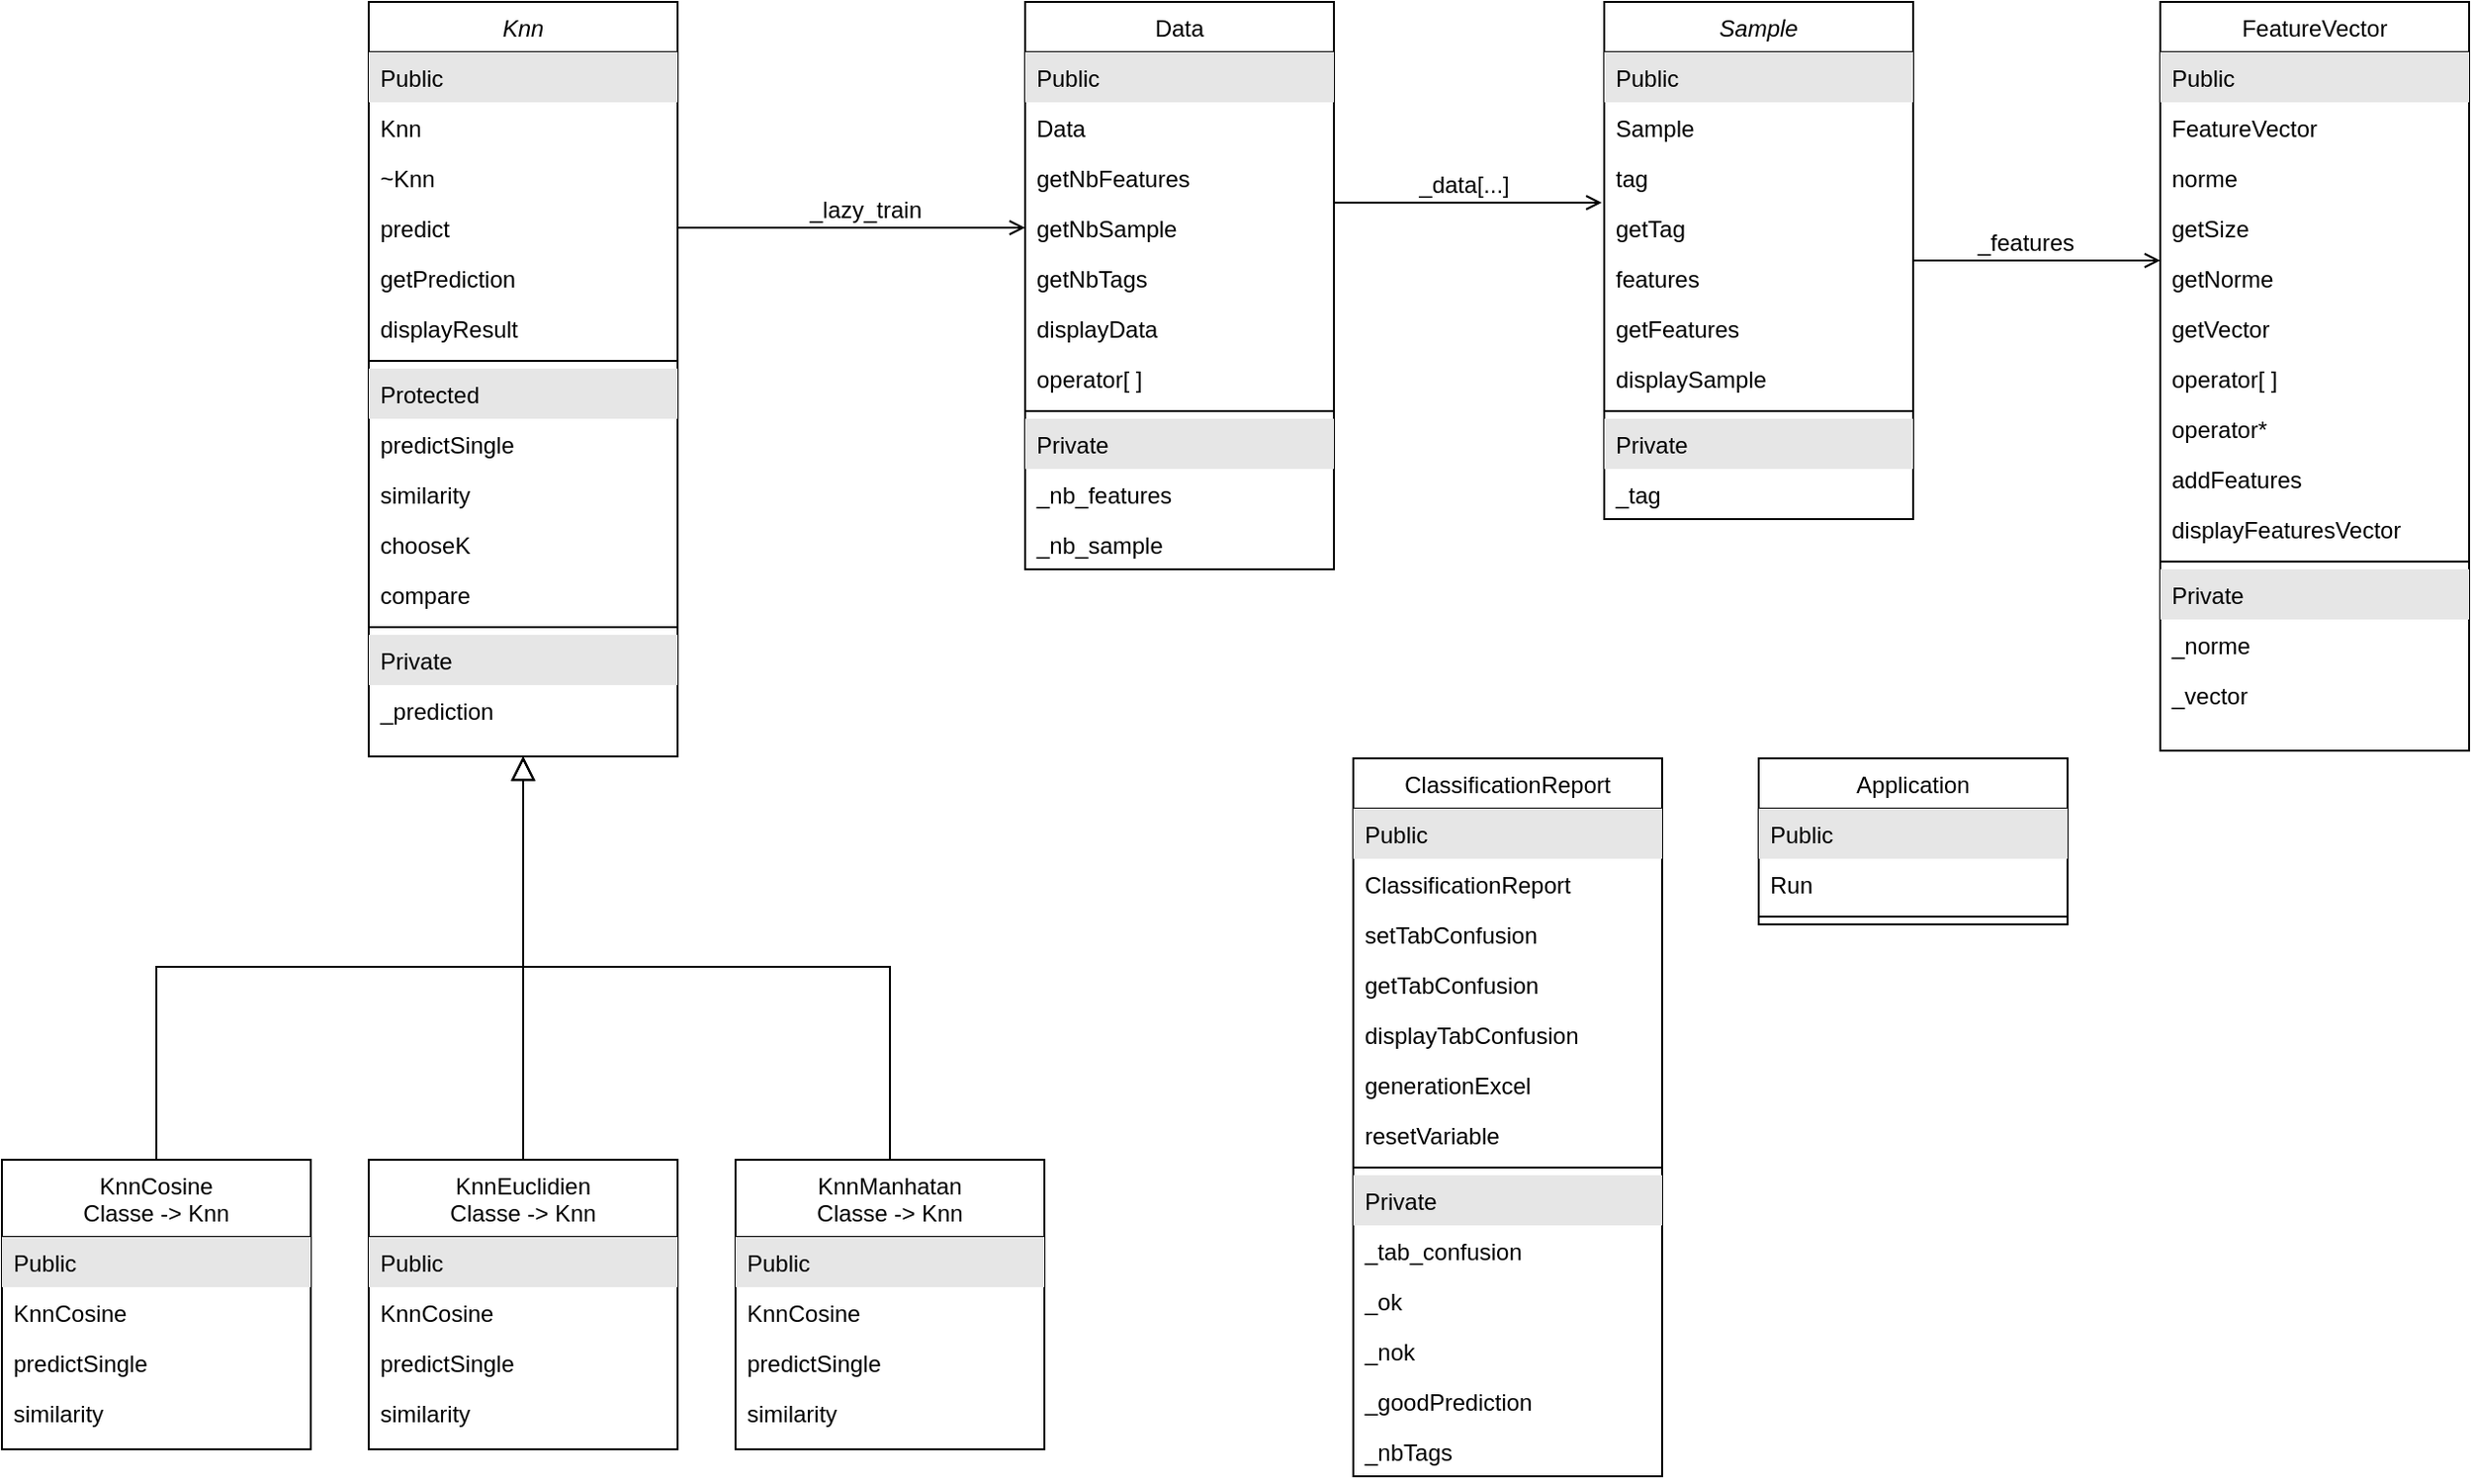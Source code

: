 <mxfile version="23.0.2" type="device">
  <diagram id="C5RBs43oDa-KdzZeNtuy" name="Page-1">
    <mxGraphModel dx="2562" dy="813" grid="0" gridSize="10" guides="1" tooltips="1" connect="1" arrows="1" fold="1" page="0" pageScale="1" pageWidth="827" pageHeight="1169" math="0" shadow="0">
      <root>
        <mxCell id="WIyWlLk6GJQsqaUBKTNV-0" />
        <mxCell id="WIyWlLk6GJQsqaUBKTNV-1" parent="WIyWlLk6GJQsqaUBKTNV-0" />
        <mxCell id="zkfFHV4jXpPFQw0GAbJ--0" value="Sample" style="swimlane;fontStyle=2;align=center;verticalAlign=top;childLayout=stackLayout;horizontal=1;startSize=26;horizontalStack=0;resizeParent=1;resizeLast=0;collapsible=1;marginBottom=0;rounded=0;shadow=0;strokeWidth=1;" parent="WIyWlLk6GJQsqaUBKTNV-1" vertex="1">
          <mxGeometry x="220" y="120" width="160" height="268" as="geometry">
            <mxRectangle x="220" y="120" width="160" height="26" as="alternateBounds" />
          </mxGeometry>
        </mxCell>
        <mxCell id="HEh5uCjqlM5CxO42WRTw-84" value="Public" style="text;align=left;verticalAlign=top;spacingLeft=4;spacingRight=4;overflow=hidden;rotatable=0;points=[[0,0.5],[1,0.5]];portConstraint=eastwest;fillColor=#E6E6E6;" parent="zkfFHV4jXpPFQw0GAbJ--0" vertex="1">
          <mxGeometry y="26" width="160" height="26" as="geometry" />
        </mxCell>
        <mxCell id="zkfFHV4jXpPFQw0GAbJ--1" value="Sample" style="text;align=left;verticalAlign=top;spacingLeft=4;spacingRight=4;overflow=hidden;rotatable=0;points=[[0,0.5],[1,0.5]];portConstraint=eastwest;" parent="zkfFHV4jXpPFQw0GAbJ--0" vertex="1">
          <mxGeometry y="52" width="160" height="26" as="geometry" />
        </mxCell>
        <mxCell id="zkfFHV4jXpPFQw0GAbJ--2" value="tag" style="text;align=left;verticalAlign=top;spacingLeft=4;spacingRight=4;overflow=hidden;rotatable=0;points=[[0,0.5],[1,0.5]];portConstraint=eastwest;rounded=0;shadow=0;html=0;" parent="zkfFHV4jXpPFQw0GAbJ--0" vertex="1">
          <mxGeometry y="78" width="160" height="26" as="geometry" />
        </mxCell>
        <mxCell id="HEh5uCjqlM5CxO42WRTw-120" value="" style="endArrow=open;shadow=0;strokeWidth=1;rounded=0;endFill=1;edgeStyle=elbowEdgeStyle;elbow=vertical;entryX=-0.008;entryY=0.013;entryDx=0;entryDy=0;entryPerimeter=0;" parent="zkfFHV4jXpPFQw0GAbJ--0" target="zkfFHV4jXpPFQw0GAbJ--3" edge="1">
          <mxGeometry x="0.5" y="41" relative="1" as="geometry">
            <mxPoint x="-140" y="104.04" as="sourcePoint" />
            <mxPoint x="40" y="104.04" as="targetPoint" />
            <mxPoint x="-40" y="32" as="offset" />
          </mxGeometry>
        </mxCell>
        <mxCell id="HEh5uCjqlM5CxO42WRTw-121" value="_data[...]" style="text;html=1;resizable=0;points=[];;align=center;verticalAlign=middle;labelBackgroundColor=none;rounded=0;shadow=0;strokeWidth=1;fontSize=12;" parent="HEh5uCjqlM5CxO42WRTw-120" vertex="1" connectable="0">
          <mxGeometry x="0.5" y="49" relative="1" as="geometry">
            <mxPoint x="-38" y="40" as="offset" />
          </mxGeometry>
        </mxCell>
        <mxCell id="zkfFHV4jXpPFQw0GAbJ--3" value="getTag" style="text;align=left;verticalAlign=top;spacingLeft=4;spacingRight=4;overflow=hidden;rotatable=0;points=[[0,0.5],[1,0.5]];portConstraint=eastwest;rounded=0;shadow=0;html=0;" parent="zkfFHV4jXpPFQw0GAbJ--0" vertex="1">
          <mxGeometry y="104" width="160" height="26" as="geometry" />
        </mxCell>
        <mxCell id="zkfFHV4jXpPFQw0GAbJ--5" value="features" style="text;align=left;verticalAlign=top;spacingLeft=4;spacingRight=4;overflow=hidden;rotatable=0;points=[[0,0.5],[1,0.5]];portConstraint=eastwest;" parent="zkfFHV4jXpPFQw0GAbJ--0" vertex="1">
          <mxGeometry y="130" width="160" height="26" as="geometry" />
        </mxCell>
        <mxCell id="HEh5uCjqlM5CxO42WRTw-69" value="getFeatures" style="text;align=left;verticalAlign=top;spacingLeft=4;spacingRight=4;overflow=hidden;rotatable=0;points=[[0,0.5],[1,0.5]];portConstraint=eastwest;" parent="zkfFHV4jXpPFQw0GAbJ--0" vertex="1">
          <mxGeometry y="156" width="160" height="26" as="geometry" />
        </mxCell>
        <mxCell id="HEh5uCjqlM5CxO42WRTw-70" value="displaySample" style="text;align=left;verticalAlign=top;spacingLeft=4;spacingRight=4;overflow=hidden;rotatable=0;points=[[0,0.5],[1,0.5]];portConstraint=eastwest;" parent="zkfFHV4jXpPFQw0GAbJ--0" vertex="1">
          <mxGeometry y="182" width="160" height="26" as="geometry" />
        </mxCell>
        <mxCell id="zkfFHV4jXpPFQw0GAbJ--4" value="" style="line;html=1;strokeWidth=1;align=left;verticalAlign=middle;spacingTop=-1;spacingLeft=3;spacingRight=3;rotatable=0;labelPosition=right;points=[];portConstraint=eastwest;" parent="zkfFHV4jXpPFQw0GAbJ--0" vertex="1">
          <mxGeometry y="208" width="160" height="8" as="geometry" />
        </mxCell>
        <mxCell id="HEh5uCjqlM5CxO42WRTw-85" value="Private" style="text;align=left;verticalAlign=top;spacingLeft=4;spacingRight=4;overflow=hidden;rotatable=0;points=[[0,0.5],[1,0.5]];portConstraint=eastwest;fillColor=#E6E6E6;" parent="zkfFHV4jXpPFQw0GAbJ--0" vertex="1">
          <mxGeometry y="216" width="160" height="26" as="geometry" />
        </mxCell>
        <mxCell id="HEh5uCjqlM5CxO42WRTw-71" value="_tag" style="text;align=left;verticalAlign=top;spacingLeft=4;spacingRight=4;overflow=hidden;rotatable=0;points=[[0,0.5],[1,0.5]];portConstraint=eastwest;" parent="zkfFHV4jXpPFQw0GAbJ--0" vertex="1">
          <mxGeometry y="242" width="160" height="26" as="geometry" />
        </mxCell>
        <mxCell id="zkfFHV4jXpPFQw0GAbJ--17" value="FeatureVector" style="swimlane;fontStyle=0;align=center;verticalAlign=top;childLayout=stackLayout;horizontal=1;startSize=26;horizontalStack=0;resizeParent=1;resizeLast=0;collapsible=1;marginBottom=0;rounded=0;shadow=0;strokeWidth=1;" parent="WIyWlLk6GJQsqaUBKTNV-1" vertex="1">
          <mxGeometry x="508" y="120" width="160" height="388" as="geometry">
            <mxRectangle x="508" y="120" width="160" height="26" as="alternateBounds" />
          </mxGeometry>
        </mxCell>
        <mxCell id="HEh5uCjqlM5CxO42WRTw-82" value="Public" style="text;align=left;verticalAlign=top;spacingLeft=4;spacingRight=4;overflow=hidden;rotatable=0;points=[[0,0.5],[1,0.5]];portConstraint=eastwest;fillColor=#E6E6E6;" parent="zkfFHV4jXpPFQw0GAbJ--17" vertex="1">
          <mxGeometry y="26" width="160" height="26" as="geometry" />
        </mxCell>
        <mxCell id="zkfFHV4jXpPFQw0GAbJ--18" value="FeatureVector" style="text;align=left;verticalAlign=top;spacingLeft=4;spacingRight=4;overflow=hidden;rotatable=0;points=[[0,0.5],[1,0.5]];portConstraint=eastwest;" parent="zkfFHV4jXpPFQw0GAbJ--17" vertex="1">
          <mxGeometry y="52" width="160" height="26" as="geometry" />
        </mxCell>
        <mxCell id="zkfFHV4jXpPFQw0GAbJ--19" value="norme" style="text;align=left;verticalAlign=top;spacingLeft=4;spacingRight=4;overflow=hidden;rotatable=0;points=[[0,0.5],[1,0.5]];portConstraint=eastwest;rounded=0;shadow=0;html=0;" parent="zkfFHV4jXpPFQw0GAbJ--17" vertex="1">
          <mxGeometry y="78" width="160" height="26" as="geometry" />
        </mxCell>
        <mxCell id="zkfFHV4jXpPFQw0GAbJ--20" value="getSize" style="text;align=left;verticalAlign=top;spacingLeft=4;spacingRight=4;overflow=hidden;rotatable=0;points=[[0,0.5],[1,0.5]];portConstraint=eastwest;rounded=0;shadow=0;html=0;" parent="zkfFHV4jXpPFQw0GAbJ--17" vertex="1">
          <mxGeometry y="104" width="160" height="26" as="geometry" />
        </mxCell>
        <mxCell id="zkfFHV4jXpPFQw0GAbJ--21" value="getNorme" style="text;align=left;verticalAlign=top;spacingLeft=4;spacingRight=4;overflow=hidden;rotatable=0;points=[[0,0.5],[1,0.5]];portConstraint=eastwest;rounded=0;shadow=0;html=0;" parent="zkfFHV4jXpPFQw0GAbJ--17" vertex="1">
          <mxGeometry y="130" width="160" height="26" as="geometry" />
        </mxCell>
        <mxCell id="zkfFHV4jXpPFQw0GAbJ--22" value="getVector" style="text;align=left;verticalAlign=top;spacingLeft=4;spacingRight=4;overflow=hidden;rotatable=0;points=[[0,0.5],[1,0.5]];portConstraint=eastwest;rounded=0;shadow=0;html=0;" parent="zkfFHV4jXpPFQw0GAbJ--17" vertex="1">
          <mxGeometry y="156" width="160" height="26" as="geometry" />
        </mxCell>
        <mxCell id="zkfFHV4jXpPFQw0GAbJ--24" value="operator[ ]" style="text;align=left;verticalAlign=top;spacingLeft=4;spacingRight=4;overflow=hidden;rotatable=0;points=[[0,0.5],[1,0.5]];portConstraint=eastwest;" parent="zkfFHV4jXpPFQw0GAbJ--17" vertex="1">
          <mxGeometry y="182" width="160" height="26" as="geometry" />
        </mxCell>
        <mxCell id="zkfFHV4jXpPFQw0GAbJ--25" value="operator*" style="text;align=left;verticalAlign=top;spacingLeft=4;spacingRight=4;overflow=hidden;rotatable=0;points=[[0,0.5],[1,0.5]];portConstraint=eastwest;" parent="zkfFHV4jXpPFQw0GAbJ--17" vertex="1">
          <mxGeometry y="208" width="160" height="26" as="geometry" />
        </mxCell>
        <mxCell id="HEh5uCjqlM5CxO42WRTw-65" value="addFeatures" style="text;align=left;verticalAlign=top;spacingLeft=4;spacingRight=4;overflow=hidden;rotatable=0;points=[[0,0.5],[1,0.5]];portConstraint=eastwest;" parent="zkfFHV4jXpPFQw0GAbJ--17" vertex="1">
          <mxGeometry y="234" width="160" height="26" as="geometry" />
        </mxCell>
        <mxCell id="HEh5uCjqlM5CxO42WRTw-66" value="displayFeaturesVector" style="text;align=left;verticalAlign=top;spacingLeft=4;spacingRight=4;overflow=hidden;rotatable=0;points=[[0,0.5],[1,0.5]];portConstraint=eastwest;" parent="zkfFHV4jXpPFQw0GAbJ--17" vertex="1">
          <mxGeometry y="260" width="160" height="26" as="geometry" />
        </mxCell>
        <mxCell id="zkfFHV4jXpPFQw0GAbJ--23" value="" style="line;html=1;strokeWidth=1;align=left;verticalAlign=middle;spacingTop=-1;spacingLeft=3;spacingRight=3;rotatable=0;labelPosition=right;points=[];portConstraint=eastwest;" parent="zkfFHV4jXpPFQw0GAbJ--17" vertex="1">
          <mxGeometry y="286" width="160" height="8" as="geometry" />
        </mxCell>
        <mxCell id="HEh5uCjqlM5CxO42WRTw-81" value="Private" style="text;align=left;verticalAlign=top;spacingLeft=4;spacingRight=4;overflow=hidden;rotatable=0;points=[[0,0.5],[1,0.5]];portConstraint=eastwest;fillColor=#E6E6E6;" parent="zkfFHV4jXpPFQw0GAbJ--17" vertex="1">
          <mxGeometry y="294" width="160" height="26" as="geometry" />
        </mxCell>
        <mxCell id="HEh5uCjqlM5CxO42WRTw-67" value="_norme" style="text;align=left;verticalAlign=top;spacingLeft=4;spacingRight=4;overflow=hidden;rotatable=0;points=[[0,0.5],[1,0.5]];portConstraint=eastwest;" parent="zkfFHV4jXpPFQw0GAbJ--17" vertex="1">
          <mxGeometry y="320" width="160" height="26" as="geometry" />
        </mxCell>
        <mxCell id="HEh5uCjqlM5CxO42WRTw-68" value="_vector" style="text;align=left;verticalAlign=top;spacingLeft=4;spacingRight=4;overflow=hidden;rotatable=0;points=[[0,0.5],[1,0.5]];portConstraint=eastwest;" parent="zkfFHV4jXpPFQw0GAbJ--17" vertex="1">
          <mxGeometry y="346" width="160" height="26" as="geometry" />
        </mxCell>
        <mxCell id="zkfFHV4jXpPFQw0GAbJ--26" value="" style="endArrow=open;shadow=0;strokeWidth=1;rounded=0;endFill=1;edgeStyle=elbowEdgeStyle;elbow=vertical;" parent="WIyWlLk6GJQsqaUBKTNV-1" source="zkfFHV4jXpPFQw0GAbJ--0" target="zkfFHV4jXpPFQw0GAbJ--17" edge="1">
          <mxGeometry x="0.5" y="41" relative="1" as="geometry">
            <mxPoint x="380" y="192" as="sourcePoint" />
            <mxPoint x="540" y="192" as="targetPoint" />
            <mxPoint x="-40" y="32" as="offset" />
          </mxGeometry>
        </mxCell>
        <mxCell id="zkfFHV4jXpPFQw0GAbJ--29" value="_features" style="text;html=1;resizable=0;points=[];;align=center;verticalAlign=middle;labelBackgroundColor=none;rounded=0;shadow=0;strokeWidth=1;fontSize=12;" parent="zkfFHV4jXpPFQw0GAbJ--26" vertex="1" connectable="0">
          <mxGeometry x="0.5" y="49" relative="1" as="geometry">
            <mxPoint x="-38" y="40" as="offset" />
          </mxGeometry>
        </mxCell>
        <mxCell id="HEh5uCjqlM5CxO42WRTw-0" value="Knn" style="swimlane;fontStyle=2;align=center;verticalAlign=top;childLayout=stackLayout;horizontal=1;startSize=26;horizontalStack=0;resizeParent=1;resizeLast=0;collapsible=1;marginBottom=0;rounded=0;shadow=0;strokeWidth=1;" parent="WIyWlLk6GJQsqaUBKTNV-1" vertex="1">
          <mxGeometry x="-420" y="120" width="160" height="391" as="geometry">
            <mxRectangle x="230" y="140" width="160" height="26" as="alternateBounds" />
          </mxGeometry>
        </mxCell>
        <mxCell id="HEh5uCjqlM5CxO42WRTw-91" value="Public" style="text;align=left;verticalAlign=top;spacingLeft=4;spacingRight=4;overflow=hidden;rotatable=0;points=[[0,0.5],[1,0.5]];portConstraint=eastwest;fillColor=#E6E6E6;" parent="HEh5uCjqlM5CxO42WRTw-0" vertex="1">
          <mxGeometry y="26" width="160" height="26" as="geometry" />
        </mxCell>
        <mxCell id="HEh5uCjqlM5CxO42WRTw-1" value="Knn" style="text;align=left;verticalAlign=top;spacingLeft=4;spacingRight=4;overflow=hidden;rotatable=0;points=[[0,0.5],[1,0.5]];portConstraint=eastwest;" parent="HEh5uCjqlM5CxO42WRTw-0" vertex="1">
          <mxGeometry y="52" width="160" height="26" as="geometry" />
        </mxCell>
        <mxCell id="HEh5uCjqlM5CxO42WRTw-2" value="~Knn" style="text;align=left;verticalAlign=top;spacingLeft=4;spacingRight=4;overflow=hidden;rotatable=0;points=[[0,0.5],[1,0.5]];portConstraint=eastwest;rounded=0;shadow=0;html=0;" parent="HEh5uCjqlM5CxO42WRTw-0" vertex="1">
          <mxGeometry y="78" width="160" height="26" as="geometry" />
        </mxCell>
        <mxCell id="HEh5uCjqlM5CxO42WRTw-3" value="predict" style="text;align=left;verticalAlign=top;spacingLeft=4;spacingRight=4;overflow=hidden;rotatable=0;points=[[0,0.5],[1,0.5]];portConstraint=eastwest;rounded=0;shadow=0;html=0;" parent="HEh5uCjqlM5CxO42WRTw-0" vertex="1">
          <mxGeometry y="104" width="160" height="26" as="geometry" />
        </mxCell>
        <mxCell id="HEh5uCjqlM5CxO42WRTw-96" value="getPrediction" style="text;align=left;verticalAlign=top;spacingLeft=4;spacingRight=4;overflow=hidden;rotatable=0;points=[[0,0.5],[1,0.5]];portConstraint=eastwest;rounded=0;shadow=0;html=0;" parent="HEh5uCjqlM5CxO42WRTw-0" vertex="1">
          <mxGeometry y="130" width="160" height="26" as="geometry" />
        </mxCell>
        <mxCell id="HEh5uCjqlM5CxO42WRTw-97" value="displayResult" style="text;align=left;verticalAlign=top;spacingLeft=4;spacingRight=4;overflow=hidden;rotatable=0;points=[[0,0.5],[1,0.5]];portConstraint=eastwest;rounded=0;shadow=0;html=0;" parent="HEh5uCjqlM5CxO42WRTw-0" vertex="1">
          <mxGeometry y="156" width="160" height="26" as="geometry" />
        </mxCell>
        <mxCell id="HEh5uCjqlM5CxO42WRTw-4" value="" style="line;html=1;strokeWidth=1;align=left;verticalAlign=middle;spacingTop=-1;spacingLeft=3;spacingRight=3;rotatable=0;labelPosition=right;points=[];portConstraint=eastwest;" parent="HEh5uCjqlM5CxO42WRTw-0" vertex="1">
          <mxGeometry y="182" width="160" height="8" as="geometry" />
        </mxCell>
        <mxCell id="HEh5uCjqlM5CxO42WRTw-92" value="Protected" style="text;align=left;verticalAlign=top;spacingLeft=4;spacingRight=4;overflow=hidden;rotatable=0;points=[[0,0.5],[1,0.5]];portConstraint=eastwest;fillColor=#E6E6E6;" parent="HEh5uCjqlM5CxO42WRTw-0" vertex="1">
          <mxGeometry y="190" width="160" height="26" as="geometry" />
        </mxCell>
        <mxCell id="HEh5uCjqlM5CxO42WRTw-102" value="predictSingle" style="text;align=left;verticalAlign=top;spacingLeft=4;spacingRight=4;overflow=hidden;rotatable=0;points=[[0,0.5],[1,0.5]];portConstraint=eastwest;rounded=0;shadow=0;html=0;" parent="HEh5uCjqlM5CxO42WRTw-0" vertex="1">
          <mxGeometry y="216" width="160" height="26" as="geometry" />
        </mxCell>
        <mxCell id="HEh5uCjqlM5CxO42WRTw-5" value="similarity" style="text;align=left;verticalAlign=top;spacingLeft=4;spacingRight=4;overflow=hidden;rotatable=0;points=[[0,0.5],[1,0.5]];portConstraint=eastwest;" parent="HEh5uCjqlM5CxO42WRTw-0" vertex="1">
          <mxGeometry y="242" width="160" height="26" as="geometry" />
        </mxCell>
        <mxCell id="HEh5uCjqlM5CxO42WRTw-103" value="chooseK" style="text;align=left;verticalAlign=top;spacingLeft=4;spacingRight=4;overflow=hidden;rotatable=0;points=[[0,0.5],[1,0.5]];portConstraint=eastwest;" parent="HEh5uCjqlM5CxO42WRTw-0" vertex="1">
          <mxGeometry y="268" width="160" height="26" as="geometry" />
        </mxCell>
        <mxCell id="HEh5uCjqlM5CxO42WRTw-104" value="compare" style="text;align=left;verticalAlign=top;spacingLeft=4;spacingRight=4;overflow=hidden;rotatable=0;points=[[0,0.5],[1,0.5]];portConstraint=eastwest;" parent="HEh5uCjqlM5CxO42WRTw-0" vertex="1">
          <mxGeometry y="294" width="160" height="26" as="geometry" />
        </mxCell>
        <mxCell id="HEh5uCjqlM5CxO42WRTw-99" value="" style="line;html=1;strokeWidth=1;align=left;verticalAlign=middle;spacingTop=-1;spacingLeft=3;spacingRight=3;rotatable=0;labelPosition=right;points=[];portConstraint=eastwest;" parent="HEh5uCjqlM5CxO42WRTw-0" vertex="1">
          <mxGeometry y="320" width="160" height="8" as="geometry" />
        </mxCell>
        <mxCell id="HEh5uCjqlM5CxO42WRTw-98" value="Private" style="text;align=left;verticalAlign=top;spacingLeft=4;spacingRight=4;overflow=hidden;rotatable=0;points=[[0,0.5],[1,0.5]];portConstraint=eastwest;fillColor=#E6E6E6;" parent="HEh5uCjqlM5CxO42WRTw-0" vertex="1">
          <mxGeometry y="328" width="160" height="26" as="geometry" />
        </mxCell>
        <mxCell id="HEh5uCjqlM5CxO42WRTw-100" value="_prediction" style="text;align=left;verticalAlign=top;spacingLeft=4;spacingRight=4;overflow=hidden;rotatable=0;points=[[0,0.5],[1,0.5]];portConstraint=eastwest;" parent="HEh5uCjqlM5CxO42WRTw-0" vertex="1">
          <mxGeometry y="354" width="160" height="26" as="geometry" />
        </mxCell>
        <mxCell id="HEh5uCjqlM5CxO42WRTw-6" value="KnnCosine&#xa;Classe -&gt; Knn" style="swimlane;fontStyle=0;align=center;verticalAlign=top;childLayout=stackLayout;horizontal=1;startSize=40;horizontalStack=0;resizeParent=1;resizeLast=0;collapsible=1;marginBottom=0;rounded=0;shadow=0;strokeWidth=1;" parent="WIyWlLk6GJQsqaUBKTNV-1" vertex="1">
          <mxGeometry x="-610" y="720" width="160" height="150" as="geometry">
            <mxRectangle x="130" y="380" width="160" height="26" as="alternateBounds" />
          </mxGeometry>
        </mxCell>
        <mxCell id="HEh5uCjqlM5CxO42WRTw-95" value="Public" style="text;align=left;verticalAlign=top;spacingLeft=4;spacingRight=4;overflow=hidden;rotatable=0;points=[[0,0.5],[1,0.5]];portConstraint=eastwest;fillColor=#E6E6E6;" parent="HEh5uCjqlM5CxO42WRTw-6" vertex="1">
          <mxGeometry y="40" width="160" height="26" as="geometry" />
        </mxCell>
        <mxCell id="HEh5uCjqlM5CxO42WRTw-7" value="KnnCosine" style="text;align=left;verticalAlign=top;spacingLeft=4;spacingRight=4;overflow=hidden;rotatable=0;points=[[0,0.5],[1,0.5]];portConstraint=eastwest;" parent="HEh5uCjqlM5CxO42WRTw-6" vertex="1">
          <mxGeometry y="66" width="160" height="26" as="geometry" />
        </mxCell>
        <mxCell id="HEh5uCjqlM5CxO42WRTw-8" value="predictSingle" style="text;align=left;verticalAlign=top;spacingLeft=4;spacingRight=4;overflow=hidden;rotatable=0;points=[[0,0.5],[1,0.5]];portConstraint=eastwest;rounded=0;shadow=0;html=0;" parent="HEh5uCjqlM5CxO42WRTw-6" vertex="1">
          <mxGeometry y="92" width="160" height="26" as="geometry" />
        </mxCell>
        <mxCell id="HEh5uCjqlM5CxO42WRTw-10" value="similarity" style="text;align=left;verticalAlign=top;spacingLeft=4;spacingRight=4;overflow=hidden;rotatable=0;points=[[0,0.5],[1,0.5]];portConstraint=eastwest;fontStyle=0" parent="HEh5uCjqlM5CxO42WRTw-6" vertex="1">
          <mxGeometry y="118" width="160" height="26" as="geometry" />
        </mxCell>
        <mxCell id="HEh5uCjqlM5CxO42WRTw-16" value="" style="endArrow=block;endSize=10;endFill=0;shadow=0;strokeWidth=1;rounded=0;edgeStyle=elbowEdgeStyle;elbow=vertical;exitX=0.5;exitY=0;exitDx=0;exitDy=0;entryX=0.5;entryY=1;entryDx=0;entryDy=0;" parent="WIyWlLk6GJQsqaUBKTNV-1" source="HEh5uCjqlM5CxO42WRTw-58" target="HEh5uCjqlM5CxO42WRTw-0" edge="1">
          <mxGeometry width="160" relative="1" as="geometry">
            <mxPoint x="-230" y="698" as="sourcePoint" />
            <mxPoint x="-350" y="550" as="targetPoint" />
            <Array as="points">
              <mxPoint x="-240" y="620" />
            </Array>
          </mxGeometry>
        </mxCell>
        <mxCell id="HEh5uCjqlM5CxO42WRTw-17" value="" style="endArrow=open;shadow=0;strokeWidth=1;rounded=0;endFill=1;edgeStyle=elbowEdgeStyle;elbow=vertical;entryX=0;entryY=0.5;entryDx=0;entryDy=0;" parent="WIyWlLk6GJQsqaUBKTNV-1" source="HEh5uCjqlM5CxO42WRTw-0" target="HEh5uCjqlM5CxO42WRTw-24" edge="1">
          <mxGeometry x="0.5" y="41" relative="1" as="geometry">
            <mxPoint x="-230" y="192" as="sourcePoint" />
            <mxPoint x="-102" y="189" as="targetPoint" />
            <mxPoint x="-40" y="32" as="offset" />
          </mxGeometry>
        </mxCell>
        <mxCell id="HEh5uCjqlM5CxO42WRTw-20" value="_lazy_train" style="text;html=1;resizable=0;points=[];;align=center;verticalAlign=middle;labelBackgroundColor=none;rounded=0;shadow=0;strokeWidth=1;fontSize=12;" parent="HEh5uCjqlM5CxO42WRTw-17" vertex="1" connectable="0">
          <mxGeometry x="0.5" y="49" relative="1" as="geometry">
            <mxPoint x="-38" y="40" as="offset" />
          </mxGeometry>
        </mxCell>
        <mxCell id="HEh5uCjqlM5CxO42WRTw-21" value="Data" style="swimlane;fontStyle=0;align=center;verticalAlign=top;childLayout=stackLayout;horizontal=1;startSize=26;horizontalStack=0;resizeParent=1;resizeLast=0;collapsible=1;marginBottom=0;rounded=0;shadow=0;strokeWidth=1;" parent="WIyWlLk6GJQsqaUBKTNV-1" vertex="1">
          <mxGeometry x="-80" y="120" width="160" height="294" as="geometry">
            <mxRectangle x="550" y="140" width="160" height="26" as="alternateBounds" />
          </mxGeometry>
        </mxCell>
        <mxCell id="HEh5uCjqlM5CxO42WRTw-86" value="Public" style="text;align=left;verticalAlign=top;spacingLeft=4;spacingRight=4;overflow=hidden;rotatable=0;points=[[0,0.5],[1,0.5]];portConstraint=eastwest;fillColor=#E6E6E6;" parent="HEh5uCjqlM5CxO42WRTw-21" vertex="1">
          <mxGeometry y="26" width="160" height="26" as="geometry" />
        </mxCell>
        <mxCell id="HEh5uCjqlM5CxO42WRTw-22" value="Data" style="text;align=left;verticalAlign=top;spacingLeft=4;spacingRight=4;overflow=hidden;rotatable=0;points=[[0,0.5],[1,0.5]];portConstraint=eastwest;" parent="HEh5uCjqlM5CxO42WRTw-21" vertex="1">
          <mxGeometry y="52" width="160" height="26" as="geometry" />
        </mxCell>
        <mxCell id="HEh5uCjqlM5CxO42WRTw-23" value="getNbFeatures" style="text;align=left;verticalAlign=top;spacingLeft=4;spacingRight=4;overflow=hidden;rotatable=0;points=[[0,0.5],[1,0.5]];portConstraint=eastwest;rounded=0;shadow=0;html=0;" parent="HEh5uCjqlM5CxO42WRTw-21" vertex="1">
          <mxGeometry y="78" width="160" height="26" as="geometry" />
        </mxCell>
        <mxCell id="HEh5uCjqlM5CxO42WRTw-24" value="getNbSample" style="text;align=left;verticalAlign=top;spacingLeft=4;spacingRight=4;overflow=hidden;rotatable=0;points=[[0,0.5],[1,0.5]];portConstraint=eastwest;rounded=0;shadow=0;html=0;" parent="HEh5uCjqlM5CxO42WRTw-21" vertex="1">
          <mxGeometry y="104" width="160" height="26" as="geometry" />
        </mxCell>
        <mxCell id="HEh5uCjqlM5CxO42WRTw-25" value="getNbTags" style="text;align=left;verticalAlign=top;spacingLeft=4;spacingRight=4;overflow=hidden;rotatable=0;points=[[0,0.5],[1,0.5]];portConstraint=eastwest;rounded=0;shadow=0;html=0;" parent="HEh5uCjqlM5CxO42WRTw-21" vertex="1">
          <mxGeometry y="130" width="160" height="26" as="geometry" />
        </mxCell>
        <mxCell id="HEh5uCjqlM5CxO42WRTw-26" value="displayData" style="text;align=left;verticalAlign=top;spacingLeft=4;spacingRight=4;overflow=hidden;rotatable=0;points=[[0,0.5],[1,0.5]];portConstraint=eastwest;rounded=0;shadow=0;html=0;" parent="HEh5uCjqlM5CxO42WRTw-21" vertex="1">
          <mxGeometry y="156" width="160" height="26" as="geometry" />
        </mxCell>
        <mxCell id="HEh5uCjqlM5CxO42WRTw-73" value="operator[ ]" style="text;align=left;verticalAlign=top;spacingLeft=4;spacingRight=4;overflow=hidden;rotatable=0;points=[[0,0.5],[1,0.5]];portConstraint=eastwest;" parent="HEh5uCjqlM5CxO42WRTw-21" vertex="1">
          <mxGeometry y="182" width="160" height="26" as="geometry" />
        </mxCell>
        <mxCell id="HEh5uCjqlM5CxO42WRTw-27" value="" style="line;html=1;strokeWidth=1;align=left;verticalAlign=middle;spacingTop=-1;spacingLeft=3;spacingRight=3;rotatable=0;labelPosition=right;points=[];portConstraint=eastwest;" parent="HEh5uCjqlM5CxO42WRTw-21" vertex="1">
          <mxGeometry y="208" width="160" height="8" as="geometry" />
        </mxCell>
        <mxCell id="HEh5uCjqlM5CxO42WRTw-87" value="Private" style="text;align=left;verticalAlign=top;spacingLeft=4;spacingRight=4;overflow=hidden;rotatable=0;points=[[0,0.5],[1,0.5]];portConstraint=eastwest;fillColor=#E6E6E6;" parent="HEh5uCjqlM5CxO42WRTw-21" vertex="1">
          <mxGeometry y="216" width="160" height="26" as="geometry" />
        </mxCell>
        <mxCell id="HEh5uCjqlM5CxO42WRTw-29" value="_nb_features" style="text;align=left;verticalAlign=top;spacingLeft=4;spacingRight=4;overflow=hidden;rotatable=0;points=[[0,0.5],[1,0.5]];portConstraint=eastwest;" parent="HEh5uCjqlM5CxO42WRTw-21" vertex="1">
          <mxGeometry y="242" width="160" height="26" as="geometry" />
        </mxCell>
        <mxCell id="HEh5uCjqlM5CxO42WRTw-74" value="_nb_sample" style="text;align=left;verticalAlign=top;spacingLeft=4;spacingRight=4;overflow=hidden;rotatable=0;points=[[0,0.5],[1,0.5]];portConstraint=eastwest;" parent="HEh5uCjqlM5CxO42WRTw-21" vertex="1">
          <mxGeometry y="268" width="160" height="26" as="geometry" />
        </mxCell>
        <mxCell id="HEh5uCjqlM5CxO42WRTw-30" value="KnnEuclidien&#xa;Classe -&gt; Knn" style="swimlane;fontStyle=0;align=center;verticalAlign=top;childLayout=stackLayout;horizontal=1;startSize=40;horizontalStack=0;resizeParent=1;resizeLast=0;collapsible=1;marginBottom=0;rounded=0;shadow=0;strokeWidth=1;" parent="WIyWlLk6GJQsqaUBKTNV-1" vertex="1">
          <mxGeometry x="-420" y="720" width="160" height="150" as="geometry">
            <mxRectangle x="130" y="380" width="160" height="26" as="alternateBounds" />
          </mxGeometry>
        </mxCell>
        <mxCell id="HEh5uCjqlM5CxO42WRTw-94" value="Public" style="text;align=left;verticalAlign=top;spacingLeft=4;spacingRight=4;overflow=hidden;rotatable=0;points=[[0,0.5],[1,0.5]];portConstraint=eastwest;fillColor=#E6E6E6;" parent="HEh5uCjqlM5CxO42WRTw-30" vertex="1">
          <mxGeometry y="40" width="160" height="26" as="geometry" />
        </mxCell>
        <mxCell id="HEh5uCjqlM5CxO42WRTw-113" value="KnnCosine" style="text;align=left;verticalAlign=top;spacingLeft=4;spacingRight=4;overflow=hidden;rotatable=0;points=[[0,0.5],[1,0.5]];portConstraint=eastwest;" parent="HEh5uCjqlM5CxO42WRTw-30" vertex="1">
          <mxGeometry y="66" width="160" height="26" as="geometry" />
        </mxCell>
        <mxCell id="HEh5uCjqlM5CxO42WRTw-114" value="predictSingle" style="text;align=left;verticalAlign=top;spacingLeft=4;spacingRight=4;overflow=hidden;rotatable=0;points=[[0,0.5],[1,0.5]];portConstraint=eastwest;rounded=0;shadow=0;html=0;" parent="HEh5uCjqlM5CxO42WRTw-30" vertex="1">
          <mxGeometry y="92" width="160" height="26" as="geometry" />
        </mxCell>
        <mxCell id="HEh5uCjqlM5CxO42WRTw-115" value="similarity" style="text;align=left;verticalAlign=top;spacingLeft=4;spacingRight=4;overflow=hidden;rotatable=0;points=[[0,0.5],[1,0.5]];portConstraint=eastwest;fontStyle=0" parent="HEh5uCjqlM5CxO42WRTw-30" vertex="1">
          <mxGeometry y="118" width="160" height="26" as="geometry" />
        </mxCell>
        <mxCell id="HEh5uCjqlM5CxO42WRTw-37" value="ClassificationReport" style="swimlane;fontStyle=0;align=center;verticalAlign=top;childLayout=stackLayout;horizontal=1;startSize=26;horizontalStack=0;resizeParent=1;resizeLast=0;collapsible=1;marginBottom=0;rounded=0;shadow=0;strokeWidth=1;" parent="WIyWlLk6GJQsqaUBKTNV-1" vertex="1">
          <mxGeometry x="90" y="512" width="160" height="372" as="geometry">
            <mxRectangle x="550" y="140" width="160" height="26" as="alternateBounds" />
          </mxGeometry>
        </mxCell>
        <mxCell id="HEh5uCjqlM5CxO42WRTw-89" value="Public" style="text;align=left;verticalAlign=top;spacingLeft=4;spacingRight=4;overflow=hidden;rotatable=0;points=[[0,0.5],[1,0.5]];portConstraint=eastwest;fillColor=#E6E6E6;" parent="HEh5uCjqlM5CxO42WRTw-37" vertex="1">
          <mxGeometry y="26" width="160" height="26" as="geometry" />
        </mxCell>
        <mxCell id="HEh5uCjqlM5CxO42WRTw-38" value="ClassificationReport" style="text;align=left;verticalAlign=top;spacingLeft=4;spacingRight=4;overflow=hidden;rotatable=0;points=[[0,0.5],[1,0.5]];portConstraint=eastwest;" parent="HEh5uCjqlM5CxO42WRTw-37" vertex="1">
          <mxGeometry y="52" width="160" height="26" as="geometry" />
        </mxCell>
        <mxCell id="HEh5uCjqlM5CxO42WRTw-39" value="setTabConfusion" style="text;align=left;verticalAlign=top;spacingLeft=4;spacingRight=4;overflow=hidden;rotatable=0;points=[[0,0.5],[1,0.5]];portConstraint=eastwest;rounded=0;shadow=0;html=0;" parent="HEh5uCjqlM5CxO42WRTw-37" vertex="1">
          <mxGeometry y="78" width="160" height="26" as="geometry" />
        </mxCell>
        <mxCell id="HEh5uCjqlM5CxO42WRTw-40" value="getTabConfusion" style="text;align=left;verticalAlign=top;spacingLeft=4;spacingRight=4;overflow=hidden;rotatable=0;points=[[0,0.5],[1,0.5]];portConstraint=eastwest;rounded=0;shadow=0;html=0;" parent="HEh5uCjqlM5CxO42WRTw-37" vertex="1">
          <mxGeometry y="104" width="160" height="26" as="geometry" />
        </mxCell>
        <mxCell id="HEh5uCjqlM5CxO42WRTw-41" value="displayTabConfusion" style="text;align=left;verticalAlign=top;spacingLeft=4;spacingRight=4;overflow=hidden;rotatable=0;points=[[0,0.5],[1,0.5]];portConstraint=eastwest;rounded=0;shadow=0;html=0;" parent="HEh5uCjqlM5CxO42WRTw-37" vertex="1">
          <mxGeometry y="130" width="160" height="26" as="geometry" />
        </mxCell>
        <mxCell id="HEh5uCjqlM5CxO42WRTw-42" value="generationExcel" style="text;align=left;verticalAlign=top;spacingLeft=4;spacingRight=4;overflow=hidden;rotatable=0;points=[[0,0.5],[1,0.5]];portConstraint=eastwest;rounded=0;shadow=0;html=0;" parent="HEh5uCjqlM5CxO42WRTw-37" vertex="1">
          <mxGeometry y="156" width="160" height="26" as="geometry" />
        </mxCell>
        <mxCell id="HEh5uCjqlM5CxO42WRTw-44" value="resetVariable" style="text;align=left;verticalAlign=top;spacingLeft=4;spacingRight=4;overflow=hidden;rotatable=0;points=[[0,0.5],[1,0.5]];portConstraint=eastwest;" parent="HEh5uCjqlM5CxO42WRTw-37" vertex="1">
          <mxGeometry y="182" width="160" height="26" as="geometry" />
        </mxCell>
        <mxCell id="HEh5uCjqlM5CxO42WRTw-43" value="" style="line;html=1;strokeWidth=1;align=left;verticalAlign=middle;spacingTop=-1;spacingLeft=3;spacingRight=3;rotatable=0;labelPosition=right;points=[];portConstraint=eastwest;" parent="HEh5uCjqlM5CxO42WRTw-37" vertex="1">
          <mxGeometry y="208" width="160" height="8" as="geometry" />
        </mxCell>
        <mxCell id="HEh5uCjqlM5CxO42WRTw-90" value="Private" style="text;align=left;verticalAlign=top;spacingLeft=4;spacingRight=4;overflow=hidden;rotatable=0;points=[[0,0.5],[1,0.5]];portConstraint=eastwest;fillColor=#E6E6E6;" parent="HEh5uCjqlM5CxO42WRTw-37" vertex="1">
          <mxGeometry y="216" width="160" height="26" as="geometry" />
        </mxCell>
        <mxCell id="HEh5uCjqlM5CxO42WRTw-45" value="_tab_confusion" style="text;align=left;verticalAlign=top;spacingLeft=4;spacingRight=4;overflow=hidden;rotatable=0;points=[[0,0.5],[1,0.5]];portConstraint=eastwest;" parent="HEh5uCjqlM5CxO42WRTw-37" vertex="1">
          <mxGeometry y="242" width="160" height="26" as="geometry" />
        </mxCell>
        <mxCell id="HEh5uCjqlM5CxO42WRTw-75" value="_ok" style="text;align=left;verticalAlign=top;spacingLeft=4;spacingRight=4;overflow=hidden;rotatable=0;points=[[0,0.5],[1,0.5]];portConstraint=eastwest;" parent="HEh5uCjqlM5CxO42WRTw-37" vertex="1">
          <mxGeometry y="268" width="160" height="26" as="geometry" />
        </mxCell>
        <mxCell id="HEh5uCjqlM5CxO42WRTw-76" value="_nok" style="text;align=left;verticalAlign=top;spacingLeft=4;spacingRight=4;overflow=hidden;rotatable=0;points=[[0,0.5],[1,0.5]];portConstraint=eastwest;" parent="HEh5uCjqlM5CxO42WRTw-37" vertex="1">
          <mxGeometry y="294" width="160" height="26" as="geometry" />
        </mxCell>
        <mxCell id="HEh5uCjqlM5CxO42WRTw-77" value="_goodPrediction" style="text;align=left;verticalAlign=top;spacingLeft=4;spacingRight=4;overflow=hidden;rotatable=0;points=[[0,0.5],[1,0.5]];portConstraint=eastwest;" parent="HEh5uCjqlM5CxO42WRTw-37" vertex="1">
          <mxGeometry y="320" width="160" height="26" as="geometry" />
        </mxCell>
        <mxCell id="HEh5uCjqlM5CxO42WRTw-78" value="_nbTags" style="text;align=left;verticalAlign=top;spacingLeft=4;spacingRight=4;overflow=hidden;rotatable=0;points=[[0,0.5],[1,0.5]];portConstraint=eastwest;" parent="HEh5uCjqlM5CxO42WRTw-37" vertex="1">
          <mxGeometry y="346" width="160" height="26" as="geometry" />
        </mxCell>
        <mxCell id="HEh5uCjqlM5CxO42WRTw-55" value="Application" style="swimlane;fontStyle=0;align=center;verticalAlign=top;childLayout=stackLayout;horizontal=1;startSize=26;horizontalStack=0;resizeParent=1;resizeLast=0;collapsible=1;marginBottom=0;rounded=0;shadow=0;strokeWidth=1;" parent="WIyWlLk6GJQsqaUBKTNV-1" vertex="1">
          <mxGeometry x="300" y="512" width="160" height="86" as="geometry">
            <mxRectangle x="340" y="380" width="170" height="26" as="alternateBounds" />
          </mxGeometry>
        </mxCell>
        <mxCell id="HEh5uCjqlM5CxO42WRTw-88" value="Public" style="text;align=left;verticalAlign=top;spacingLeft=4;spacingRight=4;overflow=hidden;rotatable=0;points=[[0,0.5],[1,0.5]];portConstraint=eastwest;fillColor=#E6E6E6;" parent="HEh5uCjqlM5CxO42WRTw-55" vertex="1">
          <mxGeometry y="26" width="160" height="26" as="geometry" />
        </mxCell>
        <mxCell id="HEh5uCjqlM5CxO42WRTw-56" value="Run" style="text;align=left;verticalAlign=top;spacingLeft=4;spacingRight=4;overflow=hidden;rotatable=0;points=[[0,0.5],[1,0.5]];portConstraint=eastwest;" parent="HEh5uCjqlM5CxO42WRTw-55" vertex="1">
          <mxGeometry y="52" width="160" height="26" as="geometry" />
        </mxCell>
        <mxCell id="HEh5uCjqlM5CxO42WRTw-57" value="" style="line;html=1;strokeWidth=1;align=left;verticalAlign=middle;spacingTop=-1;spacingLeft=3;spacingRight=3;rotatable=0;labelPosition=right;points=[];portConstraint=eastwest;" parent="HEh5uCjqlM5CxO42WRTw-55" vertex="1">
          <mxGeometry y="78" width="160" height="8" as="geometry" />
        </mxCell>
        <mxCell id="HEh5uCjqlM5CxO42WRTw-58" value="KnnManhatan&#xa;Classe -&gt; Knn" style="swimlane;fontStyle=0;align=center;verticalAlign=top;childLayout=stackLayout;horizontal=1;startSize=40;horizontalStack=0;resizeParent=1;resizeLast=0;collapsible=1;marginBottom=0;rounded=0;shadow=0;strokeWidth=1;" parent="WIyWlLk6GJQsqaUBKTNV-1" vertex="1">
          <mxGeometry x="-230" y="720" width="160" height="150" as="geometry">
            <mxRectangle x="130" y="380" width="160" height="26" as="alternateBounds" />
          </mxGeometry>
        </mxCell>
        <mxCell id="HEh5uCjqlM5CxO42WRTw-93" value="Public" style="text;align=left;verticalAlign=top;spacingLeft=4;spacingRight=4;overflow=hidden;rotatable=0;points=[[0,0.5],[1,0.5]];portConstraint=eastwest;fillColor=#E6E6E6;" parent="HEh5uCjqlM5CxO42WRTw-58" vertex="1">
          <mxGeometry y="40" width="160" height="26" as="geometry" />
        </mxCell>
        <mxCell id="HEh5uCjqlM5CxO42WRTw-110" value="KnnCosine" style="text;align=left;verticalAlign=top;spacingLeft=4;spacingRight=4;overflow=hidden;rotatable=0;points=[[0,0.5],[1,0.5]];portConstraint=eastwest;" parent="HEh5uCjqlM5CxO42WRTw-58" vertex="1">
          <mxGeometry y="66" width="160" height="26" as="geometry" />
        </mxCell>
        <mxCell id="HEh5uCjqlM5CxO42WRTw-111" value="predictSingle" style="text;align=left;verticalAlign=top;spacingLeft=4;spacingRight=4;overflow=hidden;rotatable=0;points=[[0,0.5],[1,0.5]];portConstraint=eastwest;rounded=0;shadow=0;html=0;" parent="HEh5uCjqlM5CxO42WRTw-58" vertex="1">
          <mxGeometry y="92" width="160" height="26" as="geometry" />
        </mxCell>
        <mxCell id="HEh5uCjqlM5CxO42WRTw-112" value="similarity" style="text;align=left;verticalAlign=top;spacingLeft=4;spacingRight=4;overflow=hidden;rotatable=0;points=[[0,0.5],[1,0.5]];portConstraint=eastwest;fontStyle=0" parent="HEh5uCjqlM5CxO42WRTw-58" vertex="1">
          <mxGeometry y="118" width="160" height="26" as="geometry" />
        </mxCell>
        <mxCell id="HEh5uCjqlM5CxO42WRTw-105" value="" style="endArrow=block;endSize=10;endFill=0;shadow=0;strokeWidth=1;rounded=0;edgeStyle=elbowEdgeStyle;elbow=vertical;exitX=0.5;exitY=0;exitDx=0;exitDy=0;entryX=0.5;entryY=1;entryDx=0;entryDy=0;" parent="WIyWlLk6GJQsqaUBKTNV-1" source="HEh5uCjqlM5CxO42WRTw-30" target="HEh5uCjqlM5CxO42WRTw-0" edge="1">
          <mxGeometry width="160" relative="1" as="geometry">
            <mxPoint x="-140" y="730" as="sourcePoint" />
            <mxPoint x="-330" y="550" as="targetPoint" />
            <Array as="points">
              <mxPoint x="-320" y="630" />
            </Array>
          </mxGeometry>
        </mxCell>
        <mxCell id="HEh5uCjqlM5CxO42WRTw-106" value="" style="endArrow=block;endSize=10;endFill=0;shadow=0;strokeWidth=1;rounded=0;edgeStyle=elbowEdgeStyle;elbow=vertical;exitX=0.5;exitY=0;exitDx=0;exitDy=0;entryX=0.5;entryY=1;entryDx=0;entryDy=0;" parent="WIyWlLk6GJQsqaUBKTNV-1" source="HEh5uCjqlM5CxO42WRTw-6" target="HEh5uCjqlM5CxO42WRTw-0" edge="1">
          <mxGeometry width="160" relative="1" as="geometry">
            <mxPoint x="-130" y="740" as="sourcePoint" />
            <mxPoint x="-320" y="560" as="targetPoint" />
            <Array as="points">
              <mxPoint x="-510" y="620" />
            </Array>
          </mxGeometry>
        </mxCell>
      </root>
    </mxGraphModel>
  </diagram>
</mxfile>
